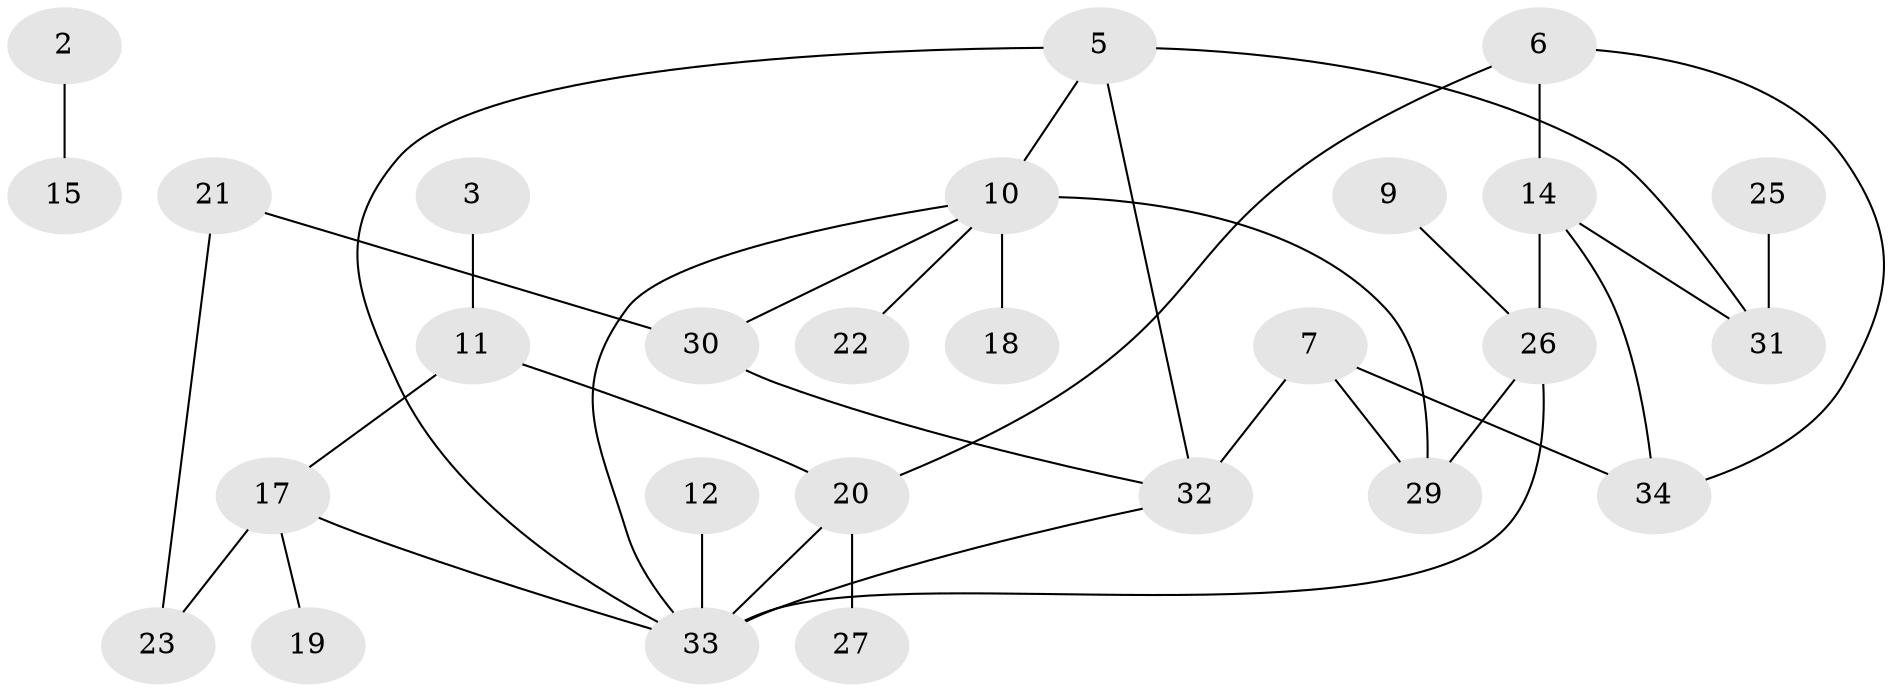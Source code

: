 // original degree distribution, {0: 0.08955223880597014, 3: 0.16417910447761194, 2: 0.3283582089552239, 1: 0.23880597014925373, 4: 0.07462686567164178, 5: 0.1044776119402985}
// Generated by graph-tools (version 1.1) at 2025/00/03/09/25 03:00:50]
// undirected, 27 vertices, 36 edges
graph export_dot {
graph [start="1"]
  node [color=gray90,style=filled];
  2;
  3;
  5;
  6;
  7;
  9;
  10;
  11;
  12;
  14;
  15;
  17;
  18;
  19;
  20;
  21;
  22;
  23;
  25;
  26;
  27;
  29;
  30;
  31;
  32;
  33;
  34;
  2 -- 15 [weight=1.0];
  3 -- 11 [weight=1.0];
  5 -- 10 [weight=1.0];
  5 -- 31 [weight=1.0];
  5 -- 32 [weight=1.0];
  5 -- 33 [weight=1.0];
  6 -- 14 [weight=1.0];
  6 -- 20 [weight=1.0];
  6 -- 34 [weight=1.0];
  7 -- 29 [weight=1.0];
  7 -- 32 [weight=2.0];
  7 -- 34 [weight=1.0];
  9 -- 26 [weight=1.0];
  10 -- 18 [weight=1.0];
  10 -- 22 [weight=1.0];
  10 -- 29 [weight=2.0];
  10 -- 30 [weight=1.0];
  10 -- 33 [weight=1.0];
  11 -- 17 [weight=1.0];
  11 -- 20 [weight=1.0];
  12 -- 33 [weight=1.0];
  14 -- 26 [weight=1.0];
  14 -- 31 [weight=1.0];
  14 -- 34 [weight=1.0];
  17 -- 19 [weight=1.0];
  17 -- 23 [weight=1.0];
  17 -- 33 [weight=1.0];
  20 -- 27 [weight=1.0];
  20 -- 33 [weight=2.0];
  21 -- 23 [weight=1.0];
  21 -- 30 [weight=1.0];
  25 -- 31 [weight=1.0];
  26 -- 29 [weight=2.0];
  26 -- 33 [weight=1.0];
  30 -- 32 [weight=1.0];
  32 -- 33 [weight=1.0];
}
